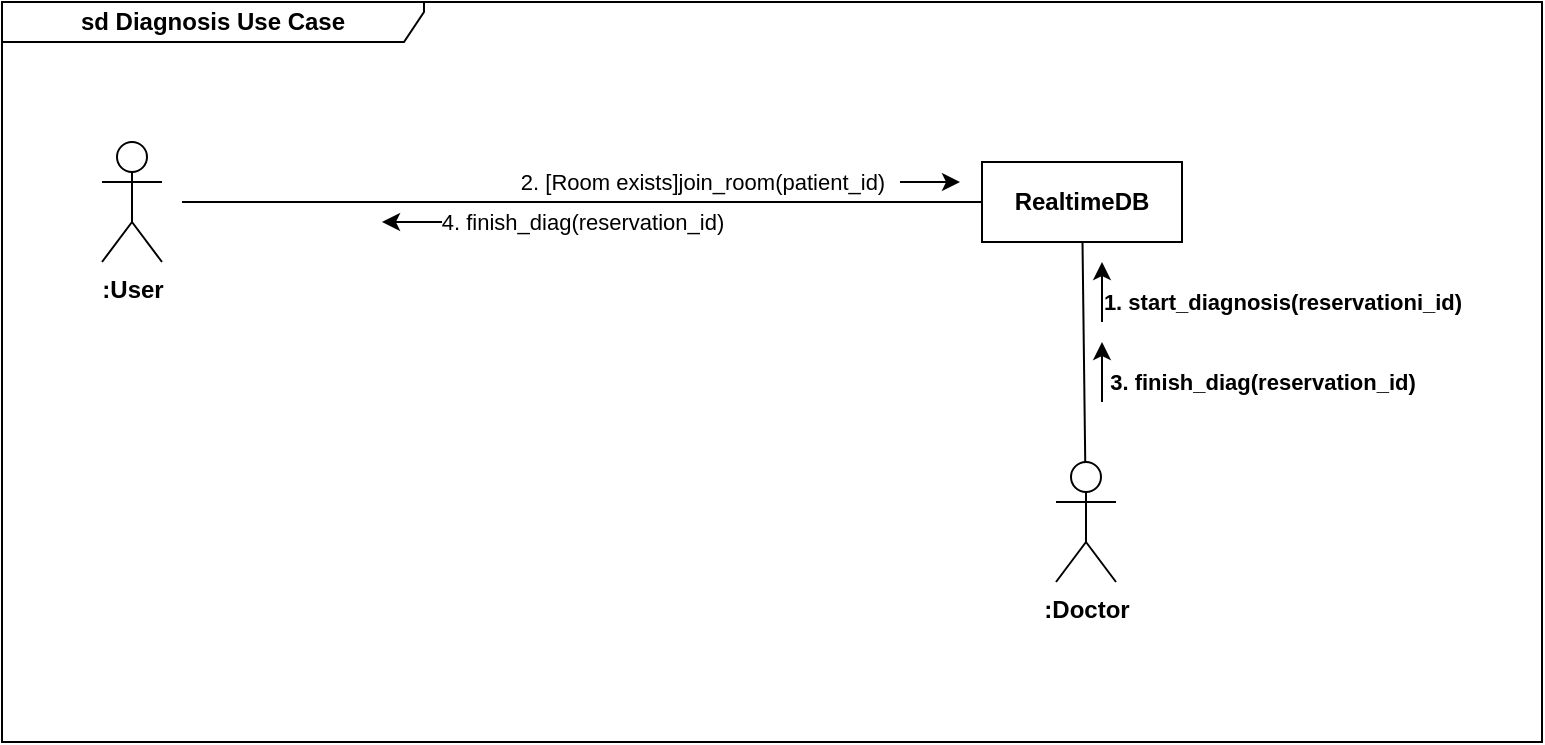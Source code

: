 <mxfile version="13.9.9" type="device"><diagram id="_bnlPfeBxQTaqrCW7t9-" name="페이지-1"><mxGraphModel dx="1086" dy="806" grid="1" gridSize="10" guides="1" tooltips="1" connect="1" arrows="1" fold="1" page="1" pageScale="1" pageWidth="827" pageHeight="1169" math="0" shadow="0"><root><mxCell id="0"/><mxCell id="1" parent="0"/><mxCell id="45FY-WN69-khwM1dXQ_y-1" value="sd Diagnosis Use Case" style="shape=umlFrame;whiteSpace=wrap;html=1;width=211;height=20;fontStyle=1" vertex="1" parent="1"><mxGeometry x="100" y="60" width="770" height="370" as="geometry"/></mxCell><mxCell id="45FY-WN69-khwM1dXQ_y-2" value="&lt;b&gt;:User&lt;/b&gt;" style="shape=umlActor;verticalLabelPosition=bottom;verticalAlign=top;html=1;outlineConnect=0;" vertex="1" parent="1"><mxGeometry x="150" y="130" width="30" height="60" as="geometry"/></mxCell><mxCell id="45FY-WN69-khwM1dXQ_y-3" value="RealtimeDB" style="rounded=0;whiteSpace=wrap;html=1;fontStyle=1" vertex="1" parent="1"><mxGeometry x="590" y="140" width="100" height="40" as="geometry"/></mxCell><mxCell id="45FY-WN69-khwM1dXQ_y-4" value="" style="endArrow=none;html=1;" edge="1" parent="1" source="45FY-WN69-khwM1dXQ_y-3"><mxGeometry width="50" height="50" relative="1" as="geometry"><mxPoint x="215" y="170" as="sourcePoint"/><mxPoint x="190" y="160" as="targetPoint"/></mxGeometry></mxCell><mxCell id="45FY-WN69-khwM1dXQ_y-5" value="2. [Room exists]join_room(patient_id)" style="endArrow=classic;html=1;" edge="1" parent="1"><mxGeometry x="-1" y="-99" width="50" height="50" relative="1" as="geometry"><mxPoint x="549" y="150" as="sourcePoint"/><mxPoint x="579" y="150" as="targetPoint"/><mxPoint x="-99" y="-99" as="offset"/></mxGeometry></mxCell><mxCell id="45FY-WN69-khwM1dXQ_y-6" value="4. finish_diag(reservation_id)" style="endArrow=classic;html=1;" edge="1" parent="1"><mxGeometry x="-1" y="-70" width="50" height="50" relative="1" as="geometry"><mxPoint x="320" y="170" as="sourcePoint"/><mxPoint x="290" y="170" as="targetPoint"/><mxPoint x="70" y="70" as="offset"/><Array as="points"><mxPoint x="310" y="170"/></Array></mxGeometry></mxCell><mxCell id="45FY-WN69-khwM1dXQ_y-7" value="&lt;b&gt;:Doctor&lt;/b&gt;" style="shape=umlActor;verticalLabelPosition=bottom;verticalAlign=top;html=1;outlineConnect=0;" vertex="1" parent="1"><mxGeometry x="627" y="290" width="30" height="60" as="geometry"/></mxCell><mxCell id="45FY-WN69-khwM1dXQ_y-8" value="" style="endArrow=none;html=1;" edge="1" parent="1" source="45FY-WN69-khwM1dXQ_y-7" target="45FY-WN69-khwM1dXQ_y-3"><mxGeometry width="50" height="50" relative="1" as="geometry"><mxPoint x="600" y="170" as="sourcePoint"/><mxPoint x="200" y="170" as="targetPoint"/></mxGeometry></mxCell><mxCell id="45FY-WN69-khwM1dXQ_y-10" value="&lt;b&gt;1. start_diagnosis(reservationi_id)&lt;/b&gt;" style="endArrow=classic;html=1;" edge="1" parent="1"><mxGeometry x="-0.333" y="-90" width="50" height="50" relative="1" as="geometry"><mxPoint x="650" y="220" as="sourcePoint"/><mxPoint x="650" y="190" as="targetPoint"/><mxPoint as="offset"/></mxGeometry></mxCell><mxCell id="45FY-WN69-khwM1dXQ_y-12" value="&lt;b&gt;3. finish_diag(reservation_id)&lt;/b&gt;" style="endArrow=classic;html=1;" edge="1" parent="1"><mxGeometry x="-0.333" y="-80" width="50" height="50" relative="1" as="geometry"><mxPoint x="650" y="260" as="sourcePoint"/><mxPoint x="650" y="230" as="targetPoint"/><mxPoint as="offset"/></mxGeometry></mxCell></root></mxGraphModel></diagram></mxfile>